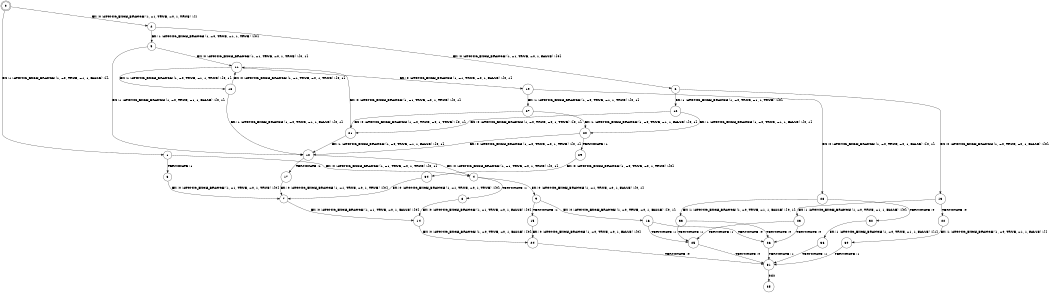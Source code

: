 digraph BCG {
size = "7, 10.5";
center = TRUE;
node [shape = circle];
0 [peripheries = 2];
0 -> 1 [label = "EX !1 !ATOMIC_EXCH_BRANCH (1, +0, TRUE, +1, 1, FALSE) !{}"];
0 -> 2 [label = "EX !0 !ATOMIC_EXCH_BRANCH (1, +1, TRUE, +0, 1, TRUE) !{}"];
1 -> 3 [label = "TERMINATE !1"];
1 -> 4 [label = "EX !0 !ATOMIC_EXCH_BRANCH (1, +1, TRUE, +0, 1, TRUE) !{0, 1}"];
2 -> 5 [label = "EX !1 !ATOMIC_EXCH_BRANCH (1, +0, TRUE, +1, 1, TRUE) !{0}"];
2 -> 6 [label = "EX !0 !ATOMIC_EXCH_BRANCH (1, +1, TRUE, +0, 1, FALSE) !{0}"];
3 -> 7 [label = "EX !0 !ATOMIC_EXCH_BRANCH (1, +1, TRUE, +0, 1, TRUE) !{0}"];
4 -> 8 [label = "TERMINATE !1"];
4 -> 9 [label = "EX !0 !ATOMIC_EXCH_BRANCH (1, +1, TRUE, +0, 1, FALSE) !{0, 1}"];
5 -> 10 [label = "EX !1 !ATOMIC_EXCH_BRANCH (1, +0, TRUE, +1, 1, FALSE) !{0, 1}"];
5 -> 11 [label = "EX !0 !ATOMIC_EXCH_BRANCH (1, +1, TRUE, +0, 1, TRUE) !{0, 1}"];
6 -> 12 [label = "EX !1 !ATOMIC_EXCH_BRANCH (1, +0, TRUE, +1, 1, TRUE) !{0}"];
6 -> 13 [label = "EX !0 !ATOMIC_EXCH_BRANCH (1, +0, TRUE, +0, 1, FALSE) !{0}"];
7 -> 14 [label = "EX !0 !ATOMIC_EXCH_BRANCH (1, +1, TRUE, +0, 1, FALSE) !{0}"];
8 -> 14 [label = "EX !0 !ATOMIC_EXCH_BRANCH (1, +1, TRUE, +0, 1, FALSE) !{0}"];
9 -> 15 [label = "TERMINATE !1"];
9 -> 16 [label = "EX !0 !ATOMIC_EXCH_BRANCH (1, +0, TRUE, +0, 1, FALSE) !{0, 1}"];
10 -> 17 [label = "TERMINATE !1"];
10 -> 4 [label = "EX !0 !ATOMIC_EXCH_BRANCH (1, +1, TRUE, +0, 1, TRUE) !{0, 1}"];
11 -> 18 [label = "EX !1 !ATOMIC_EXCH_BRANCH (1, +0, TRUE, +1, 1, TRUE) !{0, 1}"];
11 -> 19 [label = "EX !0 !ATOMIC_EXCH_BRANCH (1, +1, TRUE, +0, 1, FALSE) !{0, 1}"];
12 -> 20 [label = "EX !1 !ATOMIC_EXCH_BRANCH (1, +0, TRUE, +1, 1, FALSE) !{0, 1}"];
12 -> 21 [label = "EX !0 !ATOMIC_EXCH_BRANCH (1, +0, TRUE, +0, 1, TRUE) !{0, 1}"];
13 -> 22 [label = "TERMINATE !0"];
13 -> 23 [label = "EX !1 !ATOMIC_EXCH_BRANCH (1, +0, TRUE, +1, 1, FALSE) !{0}"];
14 -> 24 [label = "EX !0 !ATOMIC_EXCH_BRANCH (1, +0, TRUE, +0, 1, FALSE) !{0}"];
15 -> 24 [label = "EX !0 !ATOMIC_EXCH_BRANCH (1, +0, TRUE, +0, 1, FALSE) !{0}"];
16 -> 25 [label = "TERMINATE !1"];
16 -> 26 [label = "TERMINATE !0"];
17 -> 7 [label = "EX !0 !ATOMIC_EXCH_BRANCH (1, +1, TRUE, +0, 1, TRUE) !{0}"];
18 -> 10 [label = "EX !1 !ATOMIC_EXCH_BRANCH (1, +0, TRUE, +1, 1, FALSE) !{0, 1}"];
18 -> 11 [label = "EX !0 !ATOMIC_EXCH_BRANCH (1, +1, TRUE, +0, 1, TRUE) !{0, 1}"];
19 -> 27 [label = "EX !1 !ATOMIC_EXCH_BRANCH (1, +0, TRUE, +1, 1, TRUE) !{0, 1}"];
19 -> 28 [label = "EX !0 !ATOMIC_EXCH_BRANCH (1, +0, TRUE, +0, 1, FALSE) !{0, 1}"];
20 -> 29 [label = "TERMINATE !1"];
20 -> 10 [label = "EX !0 !ATOMIC_EXCH_BRANCH (1, +0, TRUE, +0, 1, TRUE) !{0, 1}"];
21 -> 10 [label = "EX !1 !ATOMIC_EXCH_BRANCH (1, +0, TRUE, +1, 1, FALSE) !{0, 1}"];
21 -> 11 [label = "EX !0 !ATOMIC_EXCH_BRANCH (1, +1, TRUE, +0, 1, TRUE) !{0, 1}"];
22 -> 30 [label = "EX !1 !ATOMIC_EXCH_BRANCH (1, +0, TRUE, +1, 1, FALSE) !{}"];
23 -> 25 [label = "TERMINATE !1"];
23 -> 26 [label = "TERMINATE !0"];
24 -> 31 [label = "TERMINATE !0"];
25 -> 31 [label = "TERMINATE !0"];
26 -> 31 [label = "TERMINATE !1"];
27 -> 20 [label = "EX !1 !ATOMIC_EXCH_BRANCH (1, +0, TRUE, +1, 1, FALSE) !{0, 1}"];
27 -> 21 [label = "EX !0 !ATOMIC_EXCH_BRANCH (1, +0, TRUE, +0, 1, TRUE) !{0, 1}"];
28 -> 32 [label = "TERMINATE !0"];
28 -> 33 [label = "EX !1 !ATOMIC_EXCH_BRANCH (1, +0, TRUE, +1, 1, FALSE) !{0, 1}"];
29 -> 34 [label = "EX !0 !ATOMIC_EXCH_BRANCH (1, +0, TRUE, +0, 1, TRUE) !{0}"];
30 -> 31 [label = "TERMINATE !1"];
31 -> 35 [label = "exit"];
32 -> 36 [label = "EX !1 !ATOMIC_EXCH_BRANCH (1, +0, TRUE, +1, 1, FALSE) !{1}"];
33 -> 25 [label = "TERMINATE !1"];
33 -> 26 [label = "TERMINATE !0"];
34 -> 7 [label = "EX !0 !ATOMIC_EXCH_BRANCH (1, +1, TRUE, +0, 1, TRUE) !{0}"];
36 -> 31 [label = "TERMINATE !1"];
}
